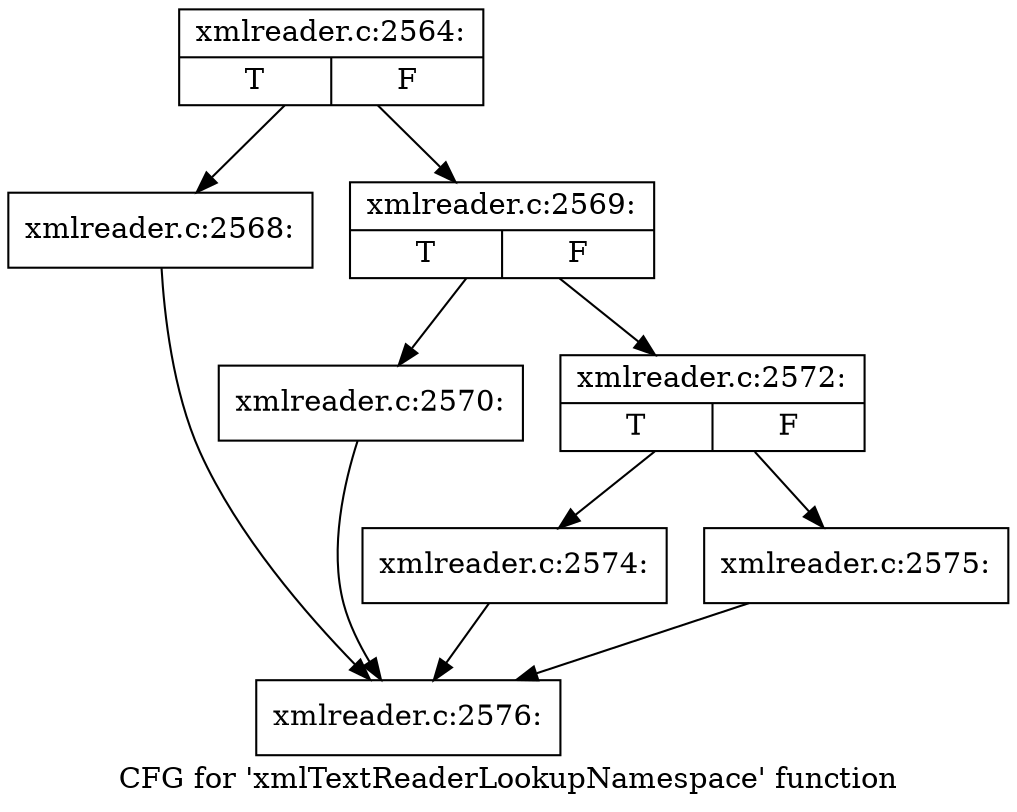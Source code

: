 digraph "CFG for 'xmlTextReaderLookupNamespace' function" {
	label="CFG for 'xmlTextReaderLookupNamespace' function";

	Node0x55e44903c650 [shape=record,label="{xmlreader.c:2564:|{<s0>T|<s1>F}}"];
	Node0x55e44903c650 -> Node0x55e4490400c0;
	Node0x55e44903c650 -> Node0x55e449040110;
	Node0x55e4490400c0 [shape=record,label="{xmlreader.c:2568:}"];
	Node0x55e4490400c0 -> Node0x55e4492c40b0;
	Node0x55e449040110 [shape=record,label="{xmlreader.c:2569:|{<s0>T|<s1>F}}"];
	Node0x55e449040110 -> Node0x55e449040570;
	Node0x55e449040110 -> Node0x55e4490405c0;
	Node0x55e449040570 [shape=record,label="{xmlreader.c:2570:}"];
	Node0x55e449040570 -> Node0x55e4492c40b0;
	Node0x55e4490405c0 [shape=record,label="{xmlreader.c:2572:|{<s0>T|<s1>F}}"];
	Node0x55e4490405c0 -> Node0x55e449040fe0;
	Node0x55e4490405c0 -> Node0x55e449041030;
	Node0x55e449040fe0 [shape=record,label="{xmlreader.c:2574:}"];
	Node0x55e449040fe0 -> Node0x55e4492c40b0;
	Node0x55e449041030 [shape=record,label="{xmlreader.c:2575:}"];
	Node0x55e449041030 -> Node0x55e4492c40b0;
	Node0x55e4492c40b0 [shape=record,label="{xmlreader.c:2576:}"];
}
